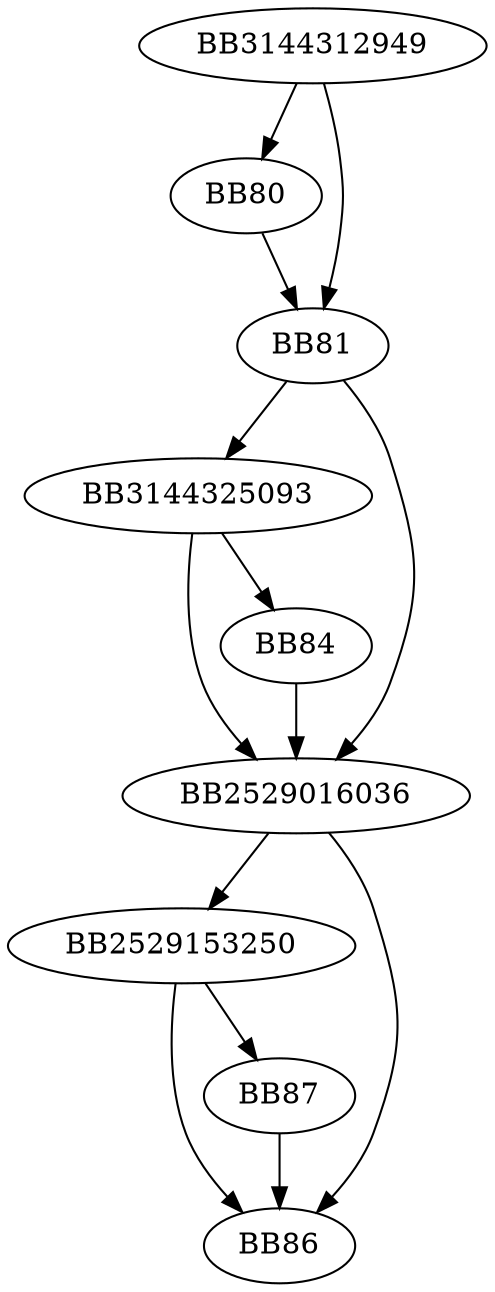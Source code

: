 digraph G{
	BB3144312949->BB80;
	BB3144312949->BB81;
	BB80->BB81;
	BB81->BB3144325093;
	BB81->BB2529016036;
	BB3144325093->BB84;
	BB3144325093->BB2529016036;
	BB84->BB2529016036;
	BB2529016036->BB2529153250;
	BB2529016036->BB86;
	BB2529153250->BB87;
	BB2529153250->BB86;
	BB87->BB86;
}
